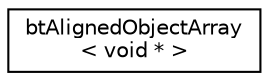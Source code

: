 digraph "Graphical Class Hierarchy"
{
  edge [fontname="Helvetica",fontsize="10",labelfontname="Helvetica",labelfontsize="10"];
  node [fontname="Helvetica",fontsize="10",shape=record];
  rankdir="LR";
  Node1 [label="btAlignedObjectArray\l\< void * \>",height=0.2,width=0.4,color="black", fillcolor="white", style="filled",URL="$classbt_aligned_object_array.html"];
}
